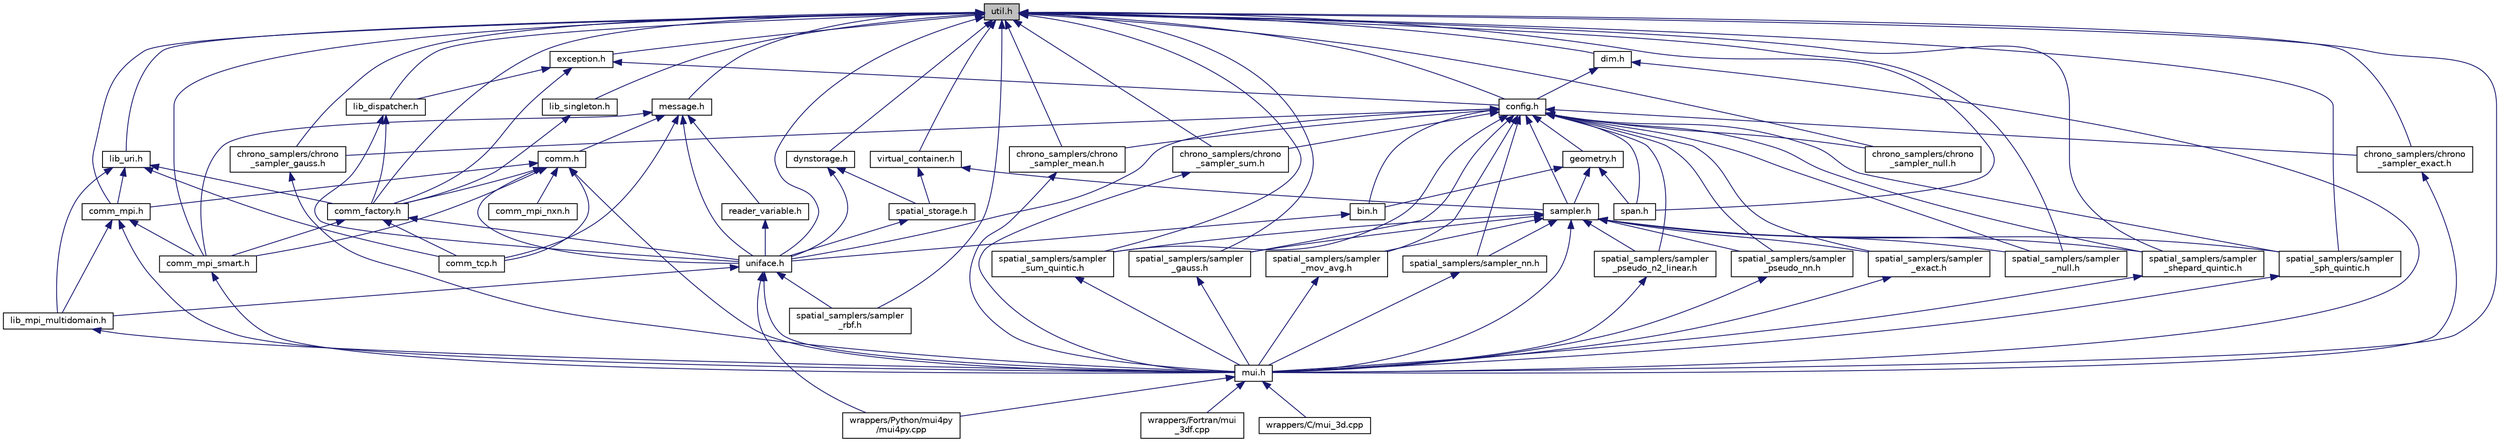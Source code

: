 digraph "util.h"
{
 // LATEX_PDF_SIZE
  edge [fontname="Helvetica",fontsize="10",labelfontname="Helvetica",labelfontsize="10"];
  node [fontname="Helvetica",fontsize="10",shape=record];
  Node1 [label="util.h",height=0.2,width=0.4,color="black", fillcolor="grey75", style="filled", fontcolor="black",tooltip="Provides a number of utility functions used through the rest of the library."];
  Node1 -> Node2 [dir="back",color="midnightblue",fontsize="10",style="solid",fontname="Helvetica"];
  Node2 [label="chrono_samplers/chrono\l_sampler_exact.h",height=0.2,width=0.4,color="black", fillcolor="white", style="filled",URL="$chrono__sampler__exact_8h.html",tooltip="Temporal sampler that samples at exactly the time specified and performs no interpolation."];
  Node2 -> Node3 [dir="back",color="midnightblue",fontsize="10",style="solid",fontname="Helvetica"];
  Node3 [label="mui.h",height=0.2,width=0.4,color="black", fillcolor="white", style="filled",URL="$mui_8h.html",tooltip="The main header file for MUI. Usually the only file that needs to be included in order to integrate i..."];
  Node3 -> Node4 [dir="back",color="midnightblue",fontsize="10",style="solid",fontname="Helvetica"];
  Node4 [label="wrappers/C/mui_3d.cpp",height=0.2,width=0.4,color="black", fillcolor="white", style="filled",URL="$mui__3d_8cpp.html",tooltip=" "];
  Node3 -> Node5 [dir="back",color="midnightblue",fontsize="10",style="solid",fontname="Helvetica"];
  Node5 [label="wrappers/Fortran/mui\l_3df.cpp",height=0.2,width=0.4,color="black", fillcolor="white", style="filled",URL="$mui__3df_8cpp.html",tooltip=" "];
  Node3 -> Node6 [dir="back",color="midnightblue",fontsize="10",style="solid",fontname="Helvetica"];
  Node6 [label="wrappers/Python/mui4py\l/mui4py.cpp",height=0.2,width=0.4,color="black", fillcolor="white", style="filled",URL="$mui4py_8cpp.html",tooltip=" "];
  Node1 -> Node7 [dir="back",color="midnightblue",fontsize="10",style="solid",fontname="Helvetica"];
  Node7 [label="chrono_samplers/chrono\l_sampler_gauss.h",height=0.2,width=0.4,color="black", fillcolor="white", style="filled",URL="$chrono__sampler__gauss_8h.html",tooltip="Temporal sampler that applies Gaussian interpolation and is symmetric for past and future."];
  Node7 -> Node3 [dir="back",color="midnightblue",fontsize="10",style="solid",fontname="Helvetica"];
  Node1 -> Node8 [dir="back",color="midnightblue",fontsize="10",style="solid",fontname="Helvetica"];
  Node8 [label="chrono_samplers/chrono\l_sampler_mean.h",height=0.2,width=0.4,color="black", fillcolor="white", style="filled",URL="$chrono__sampler__mean_8h.html",tooltip="Temporal sampler that averages in time with a range from [ now - left, now + right ]."];
  Node8 -> Node3 [dir="back",color="midnightblue",fontsize="10",style="solid",fontname="Helvetica"];
  Node1 -> Node9 [dir="back",color="midnightblue",fontsize="10",style="solid",fontname="Helvetica"];
  Node9 [label="chrono_samplers/chrono\l_sampler_null.h",height=0.2,width=0.4,color="black", fillcolor="white", style="filled",URL="$chrono__sampler__null_8h.html",tooltip="Dummy temporal sampler intended as a file template for creating new samplers."];
  Node1 -> Node10 [dir="back",color="midnightblue",fontsize="10",style="solid",fontname="Helvetica"];
  Node10 [label="chrono_samplers/chrono\l_sampler_sum.h",height=0.2,width=0.4,color="black", fillcolor="white", style="filled",URL="$chrono__sampler__sum_8h.html",tooltip="Temporal sampler that sums in time ranging from [ now - left, now + right ]."];
  Node10 -> Node3 [dir="back",color="midnightblue",fontsize="10",style="solid",fontname="Helvetica"];
  Node1 -> Node11 [dir="back",color="midnightblue",fontsize="10",style="solid",fontname="Helvetica"];
  Node11 [label="comm_factory.h",height=0.2,width=0.4,color="black", fillcolor="white", style="filled",URL="$comm__factory_8h.html",tooltip="Structures and methods to create a new communicator based on chosen protocols."];
  Node11 -> Node12 [dir="back",color="midnightblue",fontsize="10",style="solid",fontname="Helvetica"];
  Node12 [label="comm_mpi_smart.h",height=0.2,width=0.4,color="black", fillcolor="white", style="filled",URL="$comm__mpi__smart_8h.html",tooltip="Structures and methods for a smart (communication reducing) communicator type."];
  Node12 -> Node3 [dir="back",color="midnightblue",fontsize="10",style="solid",fontname="Helvetica"];
  Node11 -> Node13 [dir="back",color="midnightblue",fontsize="10",style="solid",fontname="Helvetica"];
  Node13 [label="comm_tcp.h",height=0.2,width=0.4,color="black", fillcolor="white", style="filled",URL="$comm__tcp_8h.html",tooltip="File containing class definition of base TCP communicator."];
  Node11 -> Node14 [dir="back",color="midnightblue",fontsize="10",style="solid",fontname="Helvetica"];
  Node14 [label="uniface.h",height=0.2,width=0.4,color="black", fillcolor="white", style="filled",URL="$uniface_8h.html",tooltip="Provides the majority of the useful functionality for MUI, including all fetch, commit and push funct..."];
  Node14 -> Node15 [dir="back",color="midnightblue",fontsize="10",style="solid",fontname="Helvetica"];
  Node15 [label="lib_mpi_multidomain.h",height=0.2,width=0.4,color="black", fillcolor="white", style="filled",URL="$lib__mpi__multidomain_8h.html",tooltip="Provides helper functions for creating and synchronising multiple MUI interfaces for a single domain."];
  Node15 -> Node3 [dir="back",color="midnightblue",fontsize="10",style="solid",fontname="Helvetica"];
  Node14 -> Node3 [dir="back",color="midnightblue",fontsize="10",style="solid",fontname="Helvetica"];
  Node14 -> Node16 [dir="back",color="midnightblue",fontsize="10",style="solid",fontname="Helvetica"];
  Node16 [label="spatial_samplers/sampler\l_rbf.h",height=0.2,width=0.4,color="black", fillcolor="white", style="filled",URL="$sampler__rbf_8h.html",tooltip="Spatial sampler using Gaussian Radial Basis Function interpolation."];
  Node14 -> Node6 [dir="back",color="midnightblue",fontsize="10",style="solid",fontname="Helvetica"];
  Node1 -> Node17 [dir="back",color="midnightblue",fontsize="10",style="solid",fontname="Helvetica"];
  Node17 [label="comm_mpi.h",height=0.2,width=0.4,color="black", fillcolor="white", style="filled",URL="$comm__mpi_8h.html",tooltip="Class definition of base MPI communicator."];
  Node17 -> Node12 [dir="back",color="midnightblue",fontsize="10",style="solid",fontname="Helvetica"];
  Node17 -> Node15 [dir="back",color="midnightblue",fontsize="10",style="solid",fontname="Helvetica"];
  Node17 -> Node3 [dir="back",color="midnightblue",fontsize="10",style="solid",fontname="Helvetica"];
  Node1 -> Node12 [dir="back",color="midnightblue",fontsize="10",style="solid",fontname="Helvetica"];
  Node1 -> Node18 [dir="back",color="midnightblue",fontsize="10",style="solid",fontname="Helvetica"];
  Node18 [label="config.h",height=0.2,width=0.4,color="black", fillcolor="white", style="filled",URL="$config_8h.html",tooltip="File containing data structures defining all data types used by an interface."];
  Node18 -> Node19 [dir="back",color="midnightblue",fontsize="10",style="solid",fontname="Helvetica"];
  Node19 [label="bin.h",height=0.2,width=0.4,color="black", fillcolor="white", style="filled",URL="$bin_8h.html",tooltip="Structures and methods to create an underlying binning structure for data received through an interfa..."];
  Node19 -> Node14 [dir="back",color="midnightblue",fontsize="10",style="solid",fontname="Helvetica"];
  Node18 -> Node2 [dir="back",color="midnightblue",fontsize="10",style="solid",fontname="Helvetica"];
  Node18 -> Node7 [dir="back",color="midnightblue",fontsize="10",style="solid",fontname="Helvetica"];
  Node18 -> Node8 [dir="back",color="midnightblue",fontsize="10",style="solid",fontname="Helvetica"];
  Node18 -> Node9 [dir="back",color="midnightblue",fontsize="10",style="solid",fontname="Helvetica"];
  Node18 -> Node10 [dir="back",color="midnightblue",fontsize="10",style="solid",fontname="Helvetica"];
  Node18 -> Node20 [dir="back",color="midnightblue",fontsize="10",style="solid",fontname="Helvetica"];
  Node20 [label="geometry.h",height=0.2,width=0.4,color="black", fillcolor="white", style="filled",URL="$geometry_8h.html",tooltip="Base classes for creating geometries, primarily used by spatial interpolation methods and for definin..."];
  Node20 -> Node19 [dir="back",color="midnightblue",fontsize="10",style="solid",fontname="Helvetica"];
  Node20 -> Node21 [dir="back",color="midnightblue",fontsize="10",style="solid",fontname="Helvetica"];
  Node21 [label="sampler.h",height=0.2,width=0.4,color="black", fillcolor="white", style="filled",URL="$sampler_8h.html",tooltip="A reference file for making custom samplers. The new sampler does not have to derive from this class,..."];
  Node21 -> Node3 [dir="back",color="midnightblue",fontsize="10",style="solid",fontname="Helvetica"];
  Node21 -> Node22 [dir="back",color="midnightblue",fontsize="10",style="solid",fontname="Helvetica"];
  Node22 [label="spatial_samplers/sampler\l_exact.h",height=0.2,width=0.4,color="black", fillcolor="white", style="filled",URL="$sampler__exact_8h.html",tooltip="Spatial sampler that provides a value at an exact point with no interpolation."];
  Node22 -> Node3 [dir="back",color="midnightblue",fontsize="10",style="solid",fontname="Helvetica"];
  Node21 -> Node23 [dir="back",color="midnightblue",fontsize="10",style="solid",fontname="Helvetica"];
  Node23 [label="spatial_samplers/sampler\l_gauss.h",height=0.2,width=0.4,color="black", fillcolor="white", style="filled",URL="$sampler__gauss_8h.html",tooltip="Spatial sampler that provides a value at a point using Gaussian interpolation."];
  Node23 -> Node3 [dir="back",color="midnightblue",fontsize="10",style="solid",fontname="Helvetica"];
  Node21 -> Node24 [dir="back",color="midnightblue",fontsize="10",style="solid",fontname="Helvetica"];
  Node24 [label="spatial_samplers/sampler\l_mov_avg.h",height=0.2,width=0.4,color="black", fillcolor="white", style="filled",URL="$sampler__mov__avg_8h.html",tooltip="Spatial sampler that provides a value at a point using a moving average interpolation."];
  Node24 -> Node3 [dir="back",color="midnightblue",fontsize="10",style="solid",fontname="Helvetica"];
  Node21 -> Node25 [dir="back",color="midnightblue",fontsize="10",style="solid",fontname="Helvetica"];
  Node25 [label="spatial_samplers/sampler_nn.h",height=0.2,width=0.4,color="black", fillcolor="white", style="filled",URL="$sampler__nn_8h.html",tooltip="Spatial sampler that provides a value at a point using a nearest neighbour interpolation."];
  Node25 -> Node3 [dir="back",color="midnightblue",fontsize="10",style="solid",fontname="Helvetica"];
  Node21 -> Node26 [dir="back",color="midnightblue",fontsize="10",style="solid",fontname="Helvetica"];
  Node26 [label="spatial_samplers/sampler\l_null.h",height=0.2,width=0.4,color="black", fillcolor="white", style="filled",URL="$sampler__null_8h.html",tooltip="Dummy spatial sampler that provides a template for creating new samplers."];
  Node21 -> Node27 [dir="back",color="midnightblue",fontsize="10",style="solid",fontname="Helvetica"];
  Node27 [label="spatial_samplers/sampler\l_pseudo_n2_linear.h",height=0.2,width=0.4,color="black", fillcolor="white", style="filled",URL="$sampler__pseudo__n2__linear_8h.html",tooltip="Spatial sampler that provides a value at a point using a pseudo-linear n^2 interpolation."];
  Node27 -> Node3 [dir="back",color="midnightblue",fontsize="10",style="solid",fontname="Helvetica"];
  Node21 -> Node28 [dir="back",color="midnightblue",fontsize="10",style="solid",fontname="Helvetica"];
  Node28 [label="spatial_samplers/sampler\l_pseudo_nn.h",height=0.2,width=0.4,color="black", fillcolor="white", style="filled",URL="$sampler__pseudo__nn_8h.html",tooltip="Spatial sampler that provides a value at a point using a pseudo nearest neighbour interpolation."];
  Node28 -> Node3 [dir="back",color="midnightblue",fontsize="10",style="solid",fontname="Helvetica"];
  Node21 -> Node29 [dir="back",color="midnightblue",fontsize="10",style="solid",fontname="Helvetica"];
  Node29 [label="spatial_samplers/sampler\l_shepard_quintic.h",height=0.2,width=0.4,color="black", fillcolor="white", style="filled",URL="$sampler__shepard__quintic_8h.html",tooltip=" "];
  Node29 -> Node3 [dir="back",color="midnightblue",fontsize="10",style="solid",fontname="Helvetica"];
  Node21 -> Node30 [dir="back",color="midnightblue",fontsize="10",style="solid",fontname="Helvetica"];
  Node30 [label="spatial_samplers/sampler\l_sph_quintic.h",height=0.2,width=0.4,color="black", fillcolor="white", style="filled",URL="$sampler__sph__quintic_8h.html",tooltip="Spatial sampler that provides a value at a point using SPH interpolation with a quintic kernel."];
  Node30 -> Node3 [dir="back",color="midnightblue",fontsize="10",style="solid",fontname="Helvetica"];
  Node21 -> Node31 [dir="back",color="midnightblue",fontsize="10",style="solid",fontname="Helvetica"];
  Node31 [label="spatial_samplers/sampler\l_sum_quintic.h",height=0.2,width=0.4,color="black", fillcolor="white", style="filled",URL="$sampler__sum__quintic_8h.html",tooltip="Spatial sampler that provides a value at a point using summation with a quintic kernel."];
  Node31 -> Node3 [dir="back",color="midnightblue",fontsize="10",style="solid",fontname="Helvetica"];
  Node20 -> Node32 [dir="back",color="midnightblue",fontsize="10",style="solid",fontname="Helvetica"];
  Node32 [label="span.h",height=0.2,width=0.4,color="black", fillcolor="white", style="filled",URL="$span_8h.html",tooltip="Provides functions to determine whether geometries are colliding."];
  Node18 -> Node21 [dir="back",color="midnightblue",fontsize="10",style="solid",fontname="Helvetica"];
  Node18 -> Node32 [dir="back",color="midnightblue",fontsize="10",style="solid",fontname="Helvetica"];
  Node18 -> Node22 [dir="back",color="midnightblue",fontsize="10",style="solid",fontname="Helvetica"];
  Node18 -> Node23 [dir="back",color="midnightblue",fontsize="10",style="solid",fontname="Helvetica"];
  Node18 -> Node24 [dir="back",color="midnightblue",fontsize="10",style="solid",fontname="Helvetica"];
  Node18 -> Node25 [dir="back",color="midnightblue",fontsize="10",style="solid",fontname="Helvetica"];
  Node18 -> Node26 [dir="back",color="midnightblue",fontsize="10",style="solid",fontname="Helvetica"];
  Node18 -> Node27 [dir="back",color="midnightblue",fontsize="10",style="solid",fontname="Helvetica"];
  Node18 -> Node28 [dir="back",color="midnightblue",fontsize="10",style="solid",fontname="Helvetica"];
  Node18 -> Node29 [dir="back",color="midnightblue",fontsize="10",style="solid",fontname="Helvetica"];
  Node18 -> Node30 [dir="back",color="midnightblue",fontsize="10",style="solid",fontname="Helvetica"];
  Node18 -> Node31 [dir="back",color="midnightblue",fontsize="10",style="solid",fontname="Helvetica"];
  Node18 -> Node14 [dir="back",color="midnightblue",fontsize="10",style="solid",fontname="Helvetica"];
  Node1 -> Node33 [dir="back",color="midnightblue",fontsize="10",style="solid",fontname="Helvetica"];
  Node33 [label="dim.h",height=0.2,width=0.4,color="black", fillcolor="white", style="filled",URL="$dim_8h.html",tooltip="File providing data specialisms at different dimensionalities."];
  Node33 -> Node18 [dir="back",color="midnightblue",fontsize="10",style="solid",fontname="Helvetica"];
  Node33 -> Node3 [dir="back",color="midnightblue",fontsize="10",style="solid",fontname="Helvetica"];
  Node1 -> Node34 [dir="back",color="midnightblue",fontsize="10",style="solid",fontname="Helvetica"];
  Node34 [label="dynstorage.h",height=0.2,width=0.4,color="black", fillcolor="white", style="filled",URL="$dynstorage_8h.html",tooltip="Implementation of a compound dynamic data structure used throughout MUI."];
  Node34 -> Node35 [dir="back",color="midnightblue",fontsize="10",style="solid",fontname="Helvetica"];
  Node35 [label="spatial_storage.h",height=0.2,width=0.4,color="black", fillcolor="white", style="filled",URL="$spatial__storage_8h.html",tooltip="Defines the spatial_storage data type."];
  Node35 -> Node14 [dir="back",color="midnightblue",fontsize="10",style="solid",fontname="Helvetica"];
  Node34 -> Node14 [dir="back",color="midnightblue",fontsize="10",style="solid",fontname="Helvetica"];
  Node1 -> Node36 [dir="back",color="midnightblue",fontsize="10",style="solid",fontname="Helvetica"];
  Node36 [label="exception.h",height=0.2,width=0.4,color="black", fillcolor="white", style="filled",URL="$exception_8h.html",tooltip="Base class for exception handling."];
  Node36 -> Node11 [dir="back",color="midnightblue",fontsize="10",style="solid",fontname="Helvetica"];
  Node36 -> Node18 [dir="back",color="midnightblue",fontsize="10",style="solid",fontname="Helvetica"];
  Node36 -> Node37 [dir="back",color="midnightblue",fontsize="10",style="solid",fontname="Helvetica"];
  Node37 [label="lib_dispatcher.h",height=0.2,width=0.4,color="black", fillcolor="white", style="filled",URL="$lib__dispatcher_8h.html",tooltip="Structure for communicator used in comm_factory.h."];
  Node37 -> Node11 [dir="back",color="midnightblue",fontsize="10",style="solid",fontname="Helvetica"];
  Node37 -> Node14 [dir="back",color="midnightblue",fontsize="10",style="solid",fontname="Helvetica"];
  Node1 -> Node37 [dir="back",color="midnightblue",fontsize="10",style="solid",fontname="Helvetica"];
  Node1 -> Node38 [dir="back",color="midnightblue",fontsize="10",style="solid",fontname="Helvetica"];
  Node38 [label="lib_singleton.h",height=0.2,width=0.4,color="black", fillcolor="white", style="filled",URL="$lib__singleton_8h.html",tooltip="Base class to contain communicator in comm_factory.h."];
  Node38 -> Node11 [dir="back",color="midnightblue",fontsize="10",style="solid",fontname="Helvetica"];
  Node1 -> Node39 [dir="back",color="midnightblue",fontsize="10",style="solid",fontname="Helvetica"];
  Node39 [label="lib_uri.h",height=0.2,width=0.4,color="black", fillcolor="white", style="filled",URL="$lib__uri_8h.html",tooltip="Base class to contain and manipulate a unique URI (Uniform Resource Identifier)."];
  Node39 -> Node11 [dir="back",color="midnightblue",fontsize="10",style="solid",fontname="Helvetica"];
  Node39 -> Node17 [dir="back",color="midnightblue",fontsize="10",style="solid",fontname="Helvetica"];
  Node39 -> Node13 [dir="back",color="midnightblue",fontsize="10",style="solid",fontname="Helvetica"];
  Node39 -> Node15 [dir="back",color="midnightblue",fontsize="10",style="solid",fontname="Helvetica"];
  Node1 -> Node40 [dir="back",color="midnightblue",fontsize="10",style="solid",fontname="Helvetica"];
  Node40 [label="message.h",height=0.2,width=0.4,color="black", fillcolor="white", style="filled",URL="$message_8h.html",tooltip="Structure to contain and manipulate data from internal data to MPI message."];
  Node40 -> Node41 [dir="back",color="midnightblue",fontsize="10",style="solid",fontname="Helvetica"];
  Node41 [label="comm.h",height=0.2,width=0.4,color="black", fillcolor="white", style="filled",URL="$comm_8h.html",tooltip="File containing class definition of communication interface. This is the base class for all other com..."];
  Node41 -> Node11 [dir="back",color="midnightblue",fontsize="10",style="solid",fontname="Helvetica"];
  Node41 -> Node17 [dir="back",color="midnightblue",fontsize="10",style="solid",fontname="Helvetica"];
  Node41 -> Node42 [dir="back",color="midnightblue",fontsize="10",style="solid",fontname="Helvetica"];
  Node42 [label="comm_mpi_nxn.h",height=0.2,width=0.4,color="black", fillcolor="white", style="filled",URL="$comm__mpi__nxn_8h.html",tooltip="Structures and methods for a many-to-many (nxn) communicator type."];
  Node41 -> Node12 [dir="back",color="midnightblue",fontsize="10",style="solid",fontname="Helvetica"];
  Node41 -> Node13 [dir="back",color="midnightblue",fontsize="10",style="solid",fontname="Helvetica"];
  Node41 -> Node3 [dir="back",color="midnightblue",fontsize="10",style="solid",fontname="Helvetica"];
  Node41 -> Node14 [dir="back",color="midnightblue",fontsize="10",style="solid",fontname="Helvetica"];
  Node40 -> Node12 [dir="back",color="midnightblue",fontsize="10",style="solid",fontname="Helvetica"];
  Node40 -> Node13 [dir="back",color="midnightblue",fontsize="10",style="solid",fontname="Helvetica"];
  Node40 -> Node43 [dir="back",color="midnightblue",fontsize="10",style="solid",fontname="Helvetica"];
  Node43 [label="reader_variable.h",height=0.2,width=0.4,color="black", fillcolor="white", style="filled",URL="$reader__variable_8h.html",tooltip="Creates a structure to parse a message as variables and pass them to a function as arguments."];
  Node43 -> Node14 [dir="back",color="midnightblue",fontsize="10",style="solid",fontname="Helvetica"];
  Node40 -> Node14 [dir="back",color="midnightblue",fontsize="10",style="solid",fontname="Helvetica"];
  Node1 -> Node3 [dir="back",color="midnightblue",fontsize="10",style="solid",fontname="Helvetica"];
  Node1 -> Node32 [dir="back",color="midnightblue",fontsize="10",style="solid",fontname="Helvetica"];
  Node1 -> Node23 [dir="back",color="midnightblue",fontsize="10",style="solid",fontname="Helvetica"];
  Node1 -> Node26 [dir="back",color="midnightblue",fontsize="10",style="solid",fontname="Helvetica"];
  Node1 -> Node16 [dir="back",color="midnightblue",fontsize="10",style="solid",fontname="Helvetica"];
  Node1 -> Node29 [dir="back",color="midnightblue",fontsize="10",style="solid",fontname="Helvetica"];
  Node1 -> Node30 [dir="back",color="midnightblue",fontsize="10",style="solid",fontname="Helvetica"];
  Node1 -> Node31 [dir="back",color="midnightblue",fontsize="10",style="solid",fontname="Helvetica"];
  Node1 -> Node14 [dir="back",color="midnightblue",fontsize="10",style="solid",fontname="Helvetica"];
  Node1 -> Node44 [dir="back",color="midnightblue",fontsize="10",style="solid",fontname="Helvetica"];
  Node44 [label="virtual_container.h",height=0.2,width=0.4,color="black", fillcolor="white", style="filled",URL="$virtual__container_8h.html",tooltip="Provides a virtual container interface that is used to wrap around data structures created by dynstor..."];
  Node44 -> Node21 [dir="back",color="midnightblue",fontsize="10",style="solid",fontname="Helvetica"];
  Node44 -> Node35 [dir="back",color="midnightblue",fontsize="10",style="solid",fontname="Helvetica"];
}
